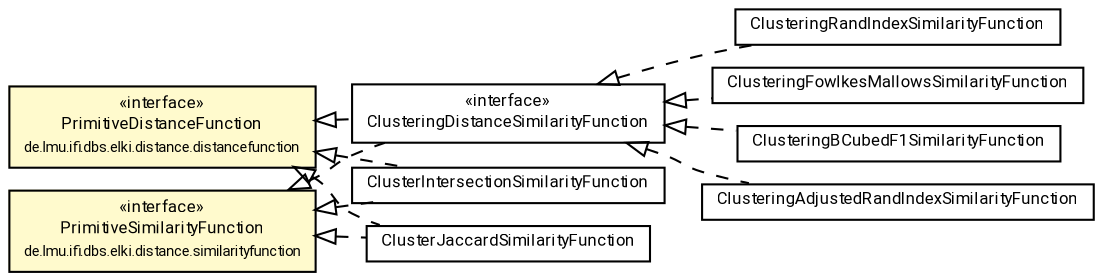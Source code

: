 #!/usr/local/bin/dot
#
# Class diagram 
# Generated by UMLGraph version R5_7_2-60-g0e99a6 (http://www.spinellis.gr/umlgraph/)
#

digraph G {
	graph [fontnames="svg"]
	edge [fontname="Roboto",fontsize=7,labelfontname="Roboto",labelfontsize=7,color="black"];
	node [fontname="Roboto",fontcolor="black",fontsize=8,shape=plaintext,margin=0,width=0,height=0];
	nodesep=0.15;
	ranksep=0.25;
	rankdir=LR;
	// de.lmu.ifi.dbs.elki.distance.similarityfunction.cluster.ClusteringRandIndexSimilarityFunction
	c227501 [label=<<table title="de.lmu.ifi.dbs.elki.distance.similarityfunction.cluster.ClusteringRandIndexSimilarityFunction" border="0" cellborder="1" cellspacing="0" cellpadding="2" href="ClusteringRandIndexSimilarityFunction.html" target="_parent">
		<tr><td><table border="0" cellspacing="0" cellpadding="1">
		<tr><td align="center" balign="center"> <font face="Roboto">ClusteringRandIndexSimilarityFunction</font> </td></tr>
		</table></td></tr>
		</table>>, URL="ClusteringRandIndexSimilarityFunction.html"];
	// de.lmu.ifi.dbs.elki.distance.similarityfunction.cluster.ClusterIntersectionSimilarityFunction
	c227503 [label=<<table title="de.lmu.ifi.dbs.elki.distance.similarityfunction.cluster.ClusterIntersectionSimilarityFunction" border="0" cellborder="1" cellspacing="0" cellpadding="2" href="ClusterIntersectionSimilarityFunction.html" target="_parent">
		<tr><td><table border="0" cellspacing="0" cellpadding="1">
		<tr><td align="center" balign="center"> <font face="Roboto">ClusterIntersectionSimilarityFunction</font> </td></tr>
		</table></td></tr>
		</table>>, URL="ClusterIntersectionSimilarityFunction.html"];
	// de.lmu.ifi.dbs.elki.distance.similarityfunction.cluster.ClusterJaccardSimilarityFunction
	c227505 [label=<<table title="de.lmu.ifi.dbs.elki.distance.similarityfunction.cluster.ClusterJaccardSimilarityFunction" border="0" cellborder="1" cellspacing="0" cellpadding="2" href="ClusterJaccardSimilarityFunction.html" target="_parent">
		<tr><td><table border="0" cellspacing="0" cellpadding="1">
		<tr><td align="center" balign="center"> <font face="Roboto">ClusterJaccardSimilarityFunction</font> </td></tr>
		</table></td></tr>
		</table>>, URL="ClusterJaccardSimilarityFunction.html"];
	// de.lmu.ifi.dbs.elki.distance.similarityfunction.cluster.ClusteringFowlkesMallowsSimilarityFunction
	c227507 [label=<<table title="de.lmu.ifi.dbs.elki.distance.similarityfunction.cluster.ClusteringFowlkesMallowsSimilarityFunction" border="0" cellborder="1" cellspacing="0" cellpadding="2" href="ClusteringFowlkesMallowsSimilarityFunction.html" target="_parent">
		<tr><td><table border="0" cellspacing="0" cellpadding="1">
		<tr><td align="center" balign="center"> <font face="Roboto">ClusteringFowlkesMallowsSimilarityFunction</font> </td></tr>
		</table></td></tr>
		</table>>, URL="ClusteringFowlkesMallowsSimilarityFunction.html"];
	// de.lmu.ifi.dbs.elki.distance.similarityfunction.cluster.ClusteringDistanceSimilarityFunction
	c227509 [label=<<table title="de.lmu.ifi.dbs.elki.distance.similarityfunction.cluster.ClusteringDistanceSimilarityFunction" border="0" cellborder="1" cellspacing="0" cellpadding="2" href="ClusteringDistanceSimilarityFunction.html" target="_parent">
		<tr><td><table border="0" cellspacing="0" cellpadding="1">
		<tr><td align="center" balign="center"> &#171;interface&#187; </td></tr>
		<tr><td align="center" balign="center"> <font face="Roboto">ClusteringDistanceSimilarityFunction</font> </td></tr>
		</table></td></tr>
		</table>>, URL="ClusteringDistanceSimilarityFunction.html"];
	// de.lmu.ifi.dbs.elki.distance.similarityfunction.cluster.ClusteringBCubedF1SimilarityFunction
	c227510 [label=<<table title="de.lmu.ifi.dbs.elki.distance.similarityfunction.cluster.ClusteringBCubedF1SimilarityFunction" border="0" cellborder="1" cellspacing="0" cellpadding="2" href="ClusteringBCubedF1SimilarityFunction.html" target="_parent">
		<tr><td><table border="0" cellspacing="0" cellpadding="1">
		<tr><td align="center" balign="center"> <font face="Roboto">ClusteringBCubedF1SimilarityFunction</font> </td></tr>
		</table></td></tr>
		</table>>, URL="ClusteringBCubedF1SimilarityFunction.html"];
	// de.lmu.ifi.dbs.elki.distance.similarityfunction.cluster.ClusteringAdjustedRandIndexSimilarityFunction
	c227512 [label=<<table title="de.lmu.ifi.dbs.elki.distance.similarityfunction.cluster.ClusteringAdjustedRandIndexSimilarityFunction" border="0" cellborder="1" cellspacing="0" cellpadding="2" href="ClusteringAdjustedRandIndexSimilarityFunction.html" target="_parent">
		<tr><td><table border="0" cellspacing="0" cellpadding="1">
		<tr><td align="center" balign="center"> <font face="Roboto">ClusteringAdjustedRandIndexSimilarityFunction</font> </td></tr>
		</table></td></tr>
		</table>>, URL="ClusteringAdjustedRandIndexSimilarityFunction.html"];
	// de.lmu.ifi.dbs.elki.distance.distancefunction.PrimitiveDistanceFunction<O>
	c228085 [label=<<table title="de.lmu.ifi.dbs.elki.distance.distancefunction.PrimitiveDistanceFunction" border="0" cellborder="1" cellspacing="0" cellpadding="2" bgcolor="LemonChiffon" href="../../distancefunction/PrimitiveDistanceFunction.html" target="_parent">
		<tr><td><table border="0" cellspacing="0" cellpadding="1">
		<tr><td align="center" balign="center"> &#171;interface&#187; </td></tr>
		<tr><td align="center" balign="center"> <font face="Roboto">PrimitiveDistanceFunction</font> </td></tr>
		<tr><td align="center" balign="center"> <font face="Roboto" point-size="7.0">de.lmu.ifi.dbs.elki.distance.distancefunction</font> </td></tr>
		</table></td></tr>
		</table>>, URL="../../distancefunction/PrimitiveDistanceFunction.html"];
	// de.lmu.ifi.dbs.elki.distance.similarityfunction.PrimitiveSimilarityFunction<O>
	c228092 [label=<<table title="de.lmu.ifi.dbs.elki.distance.similarityfunction.PrimitiveSimilarityFunction" border="0" cellborder="1" cellspacing="0" cellpadding="2" bgcolor="LemonChiffon" href="../PrimitiveSimilarityFunction.html" target="_parent">
		<tr><td><table border="0" cellspacing="0" cellpadding="1">
		<tr><td align="center" balign="center"> &#171;interface&#187; </td></tr>
		<tr><td align="center" balign="center"> <font face="Roboto">PrimitiveSimilarityFunction</font> </td></tr>
		<tr><td align="center" balign="center"> <font face="Roboto" point-size="7.0">de.lmu.ifi.dbs.elki.distance.similarityfunction</font> </td></tr>
		</table></td></tr>
		</table>>, URL="../PrimitiveSimilarityFunction.html"];
	// de.lmu.ifi.dbs.elki.distance.similarityfunction.cluster.ClusteringRandIndexSimilarityFunction implements de.lmu.ifi.dbs.elki.distance.similarityfunction.cluster.ClusteringDistanceSimilarityFunction
	c227509 -> c227501 [arrowtail=empty,style=dashed,dir=back,weight=9];
	// de.lmu.ifi.dbs.elki.distance.similarityfunction.cluster.ClusterIntersectionSimilarityFunction implements de.lmu.ifi.dbs.elki.distance.distancefunction.PrimitiveDistanceFunction<O>
	c228085 -> c227503 [arrowtail=empty,style=dashed,dir=back,weight=9];
	// de.lmu.ifi.dbs.elki.distance.similarityfunction.cluster.ClusterIntersectionSimilarityFunction implements de.lmu.ifi.dbs.elki.distance.similarityfunction.PrimitiveSimilarityFunction<O>
	c228092 -> c227503 [arrowtail=empty,style=dashed,dir=back,weight=9];
	// de.lmu.ifi.dbs.elki.distance.similarityfunction.cluster.ClusterJaccardSimilarityFunction implements de.lmu.ifi.dbs.elki.distance.distancefunction.PrimitiveDistanceFunction<O>
	c228085 -> c227505 [arrowtail=empty,style=dashed,dir=back,weight=9];
	// de.lmu.ifi.dbs.elki.distance.similarityfunction.cluster.ClusterJaccardSimilarityFunction implements de.lmu.ifi.dbs.elki.distance.similarityfunction.PrimitiveSimilarityFunction<O>
	c228092 -> c227505 [arrowtail=empty,style=dashed,dir=back,weight=9];
	// de.lmu.ifi.dbs.elki.distance.similarityfunction.cluster.ClusteringFowlkesMallowsSimilarityFunction implements de.lmu.ifi.dbs.elki.distance.similarityfunction.cluster.ClusteringDistanceSimilarityFunction
	c227509 -> c227507 [arrowtail=empty,style=dashed,dir=back,weight=9];
	// de.lmu.ifi.dbs.elki.distance.similarityfunction.cluster.ClusteringDistanceSimilarityFunction implements de.lmu.ifi.dbs.elki.distance.similarityfunction.PrimitiveSimilarityFunction<O>
	c228092 -> c227509 [arrowtail=empty,style=dashed,dir=back,weight=9];
	// de.lmu.ifi.dbs.elki.distance.similarityfunction.cluster.ClusteringDistanceSimilarityFunction implements de.lmu.ifi.dbs.elki.distance.distancefunction.PrimitiveDistanceFunction<O>
	c228085 -> c227509 [arrowtail=empty,style=dashed,dir=back,weight=9];
	// de.lmu.ifi.dbs.elki.distance.similarityfunction.cluster.ClusteringBCubedF1SimilarityFunction implements de.lmu.ifi.dbs.elki.distance.similarityfunction.cluster.ClusteringDistanceSimilarityFunction
	c227509 -> c227510 [arrowtail=empty,style=dashed,dir=back,weight=9];
	// de.lmu.ifi.dbs.elki.distance.similarityfunction.cluster.ClusteringAdjustedRandIndexSimilarityFunction implements de.lmu.ifi.dbs.elki.distance.similarityfunction.cluster.ClusteringDistanceSimilarityFunction
	c227509 -> c227512 [arrowtail=empty,style=dashed,dir=back,weight=9];
}

